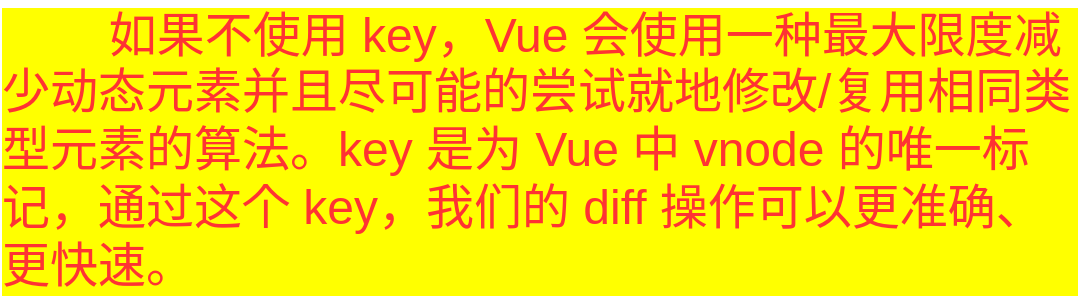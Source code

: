 <mxfile>
    <diagram id="SpYdYSm0a02FWu6JjglT" name="第 1 页">
        <mxGraphModel dx="1695" dy="1020" grid="1" gridSize="10" guides="1" tooltips="1" connect="1" arrows="1" fold="1" page="1" pageScale="1" pageWidth="827" pageHeight="1169" math="0" shadow="0">
            <root>
                <mxCell id="0"/>
                <mxCell id="1" parent="0"/>
                <mxCell id="2" value="&lt;div style=&quot;text-align: left;&quot;&gt;&lt;span style=&quot;font-size: 24px;&quot;&gt;&lt;span style=&quot;white-space: pre;&quot;&gt;&#9;&lt;/span&gt;如果不使用 key，Vue 会使用一种最大限度减少动态元素并且尽可能的尝试就地修改/复用相同类型元素的算法。key 是为 Vue 中 vnode 的唯一标记，通过这个 key，我们的 diff 操作可以更准确、更快速。&lt;/span&gt;&lt;br&gt;&lt;/div&gt;" style="text;strokeColor=none;align=center;fillColor=none;html=1;verticalAlign=middle;whiteSpace=wrap;rounded=0;fontSize=14;fontColor=#FF3333;labelBackgroundColor=#FFFF00;" vertex="1" parent="1">
                    <mxGeometry x="140" y="440" width="540" height="150" as="geometry"/>
                </mxCell>
            </root>
        </mxGraphModel>
    </diagram>
</mxfile>